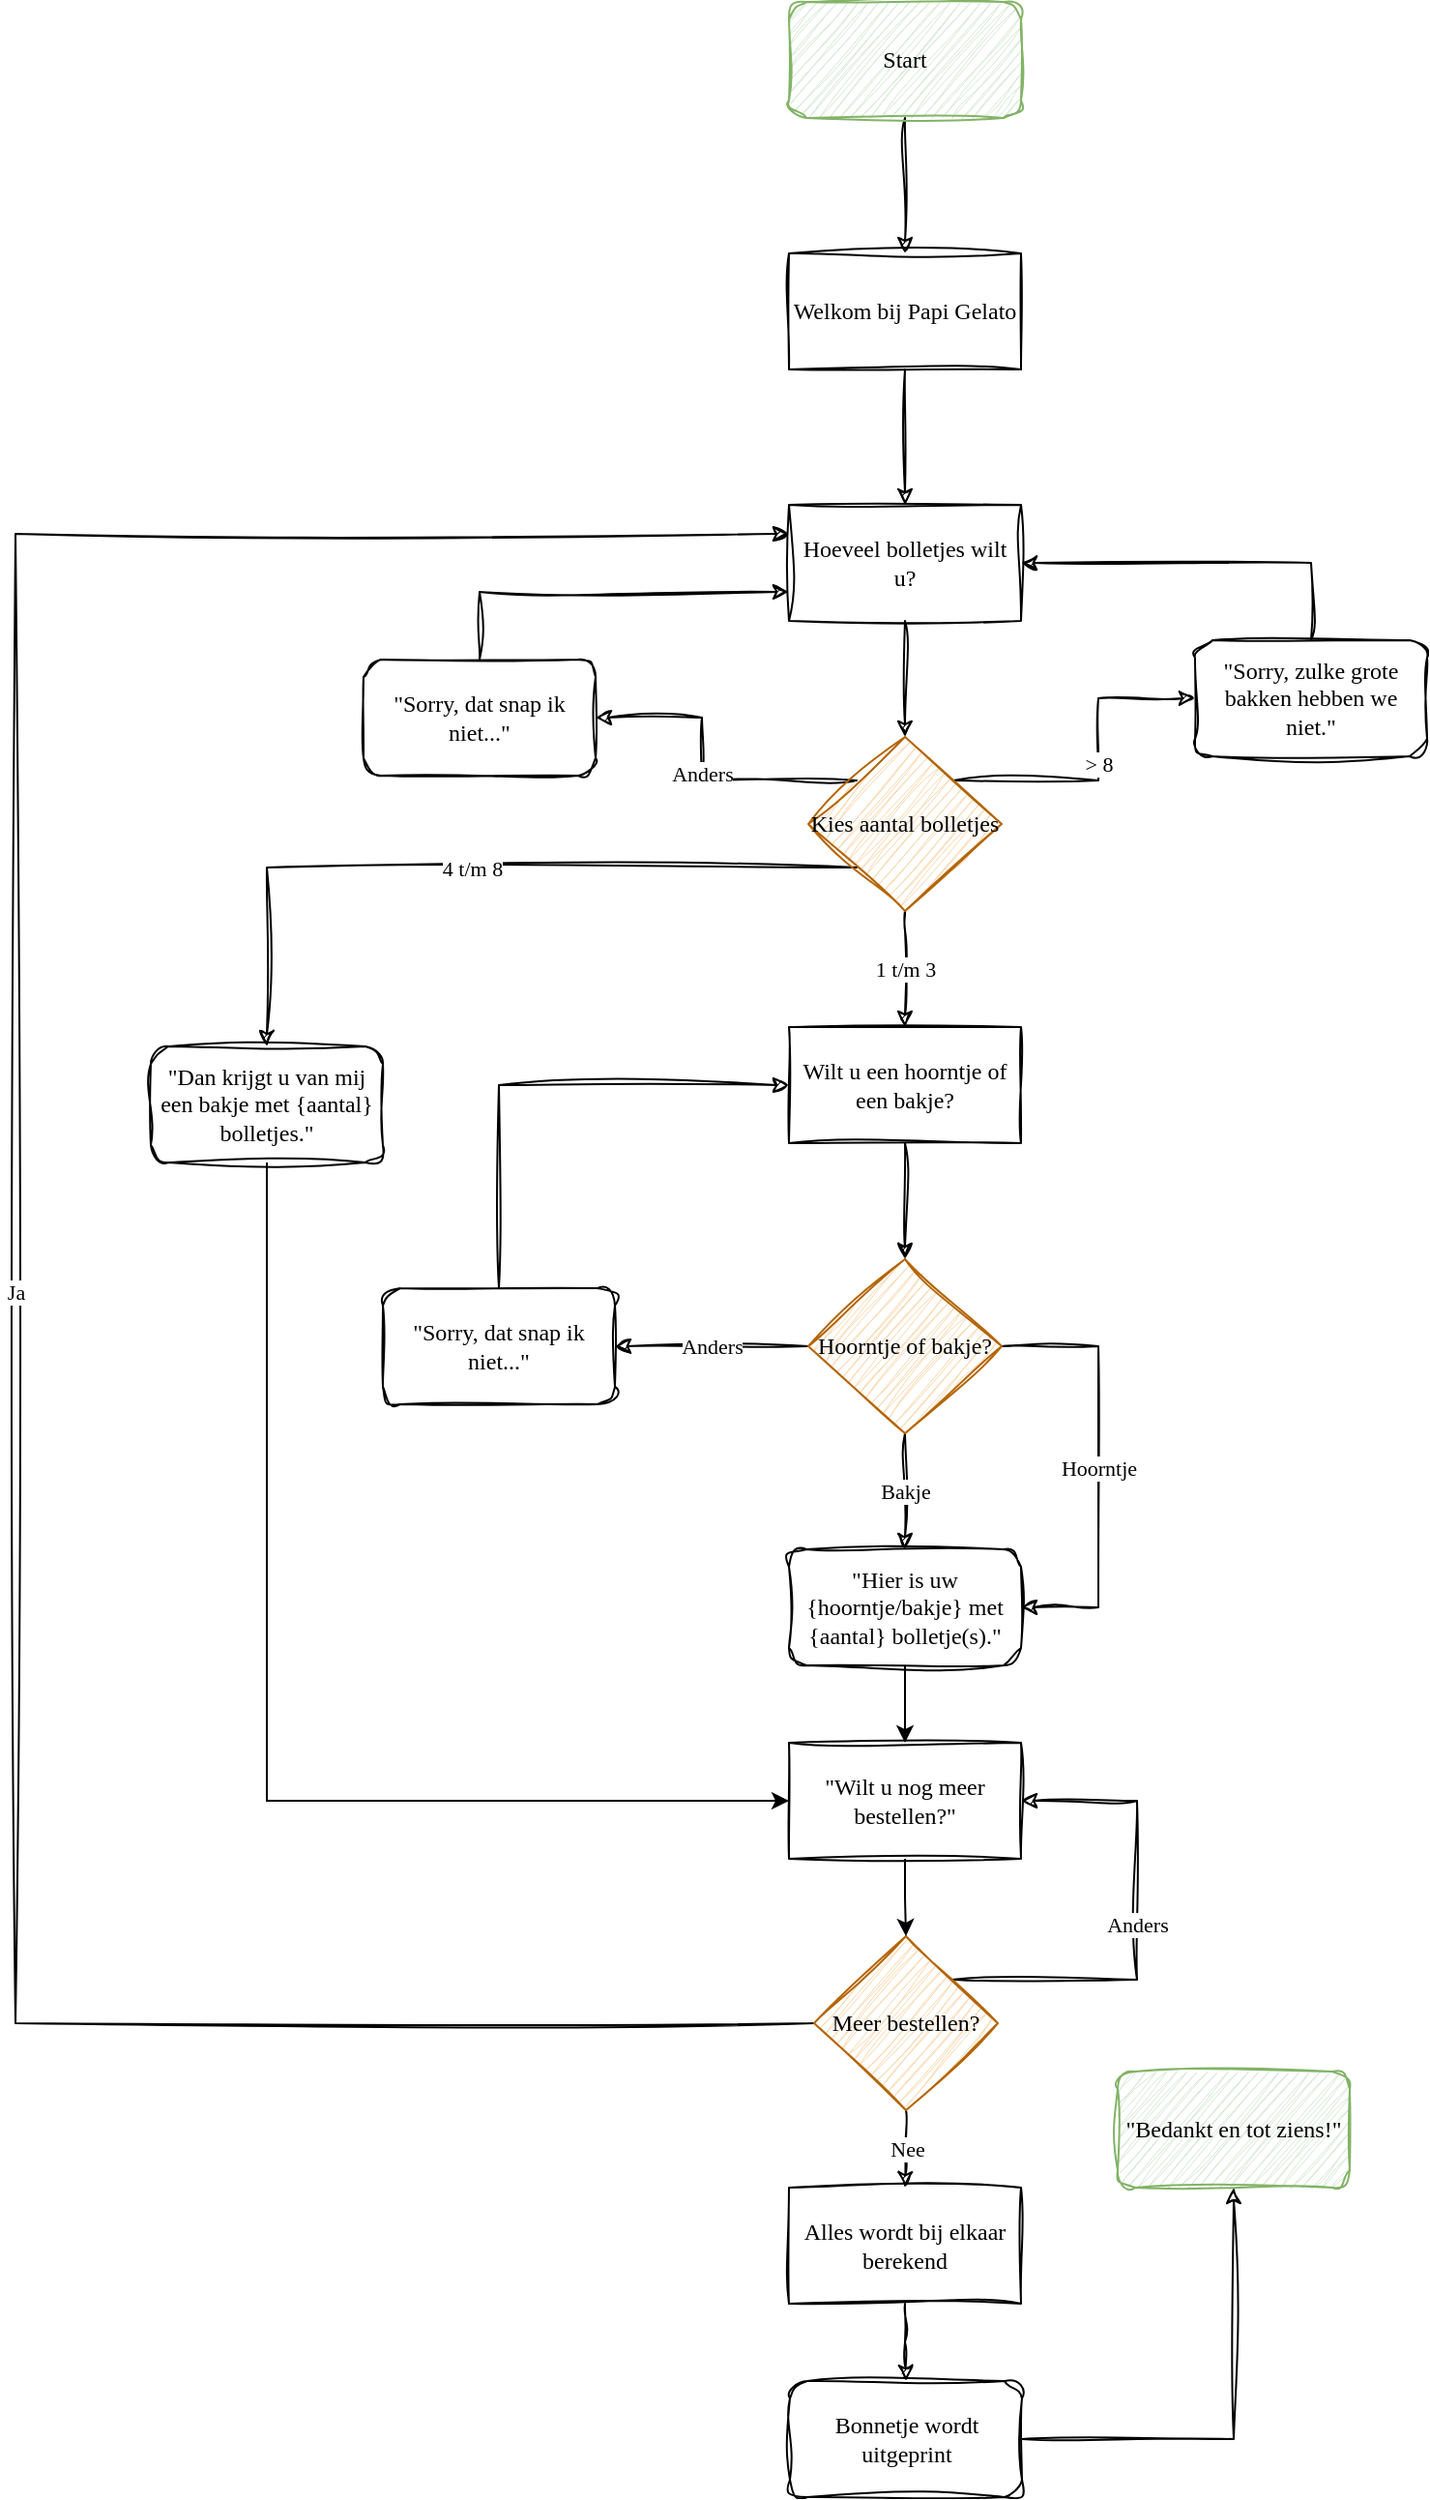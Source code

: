 <mxfile version="25.0.1">
  <diagram name="Pagina-1" id="o8SB5Iup6SPwX9aD0dav">
    <mxGraphModel dx="1042" dy="565" grid="1" gridSize="10" guides="1" tooltips="1" connect="1" arrows="1" fold="1" page="1" pageScale="1" pageWidth="1920" pageHeight="1200" math="0" shadow="0">
      <root>
        <mxCell id="0" />
        <mxCell id="1" parent="0" />
        <mxCell id="pbiHoTIueWZ6qJaHBMEw-3" style="edgeStyle=orthogonalEdgeStyle;rounded=0;orthogonalLoop=1;jettySize=auto;html=1;exitX=0.5;exitY=1;exitDx=0;exitDy=0;entryX=0.5;entryY=0;entryDx=0;entryDy=0;sketch=1;curveFitting=1;jiggle=2;" parent="1" source="pbiHoTIueWZ6qJaHBMEw-1" target="pbiHoTIueWZ6qJaHBMEw-2" edge="1">
          <mxGeometry relative="1" as="geometry" />
        </mxCell>
        <mxCell id="pbiHoTIueWZ6qJaHBMEw-1" value="Start" style="rounded=1;whiteSpace=wrap;html=1;fillColor=#d5e8d4;strokeColor=#82b366;sketch=1;curveFitting=1;jiggle=2;fontFamily=Comic Sans MS;" parent="1" vertex="1">
          <mxGeometry x="900" y="10" width="120" height="60" as="geometry" />
        </mxCell>
        <mxCell id="pbiHoTIueWZ6qJaHBMEw-5" style="edgeStyle=orthogonalEdgeStyle;rounded=0;orthogonalLoop=1;jettySize=auto;html=1;exitX=0.5;exitY=1;exitDx=0;exitDy=0;entryX=0.5;entryY=0;entryDx=0;entryDy=0;sketch=1;curveFitting=1;jiggle=2;" parent="1" source="pbiHoTIueWZ6qJaHBMEw-2" target="pbiHoTIueWZ6qJaHBMEw-4" edge="1">
          <mxGeometry relative="1" as="geometry" />
        </mxCell>
        <mxCell id="pbiHoTIueWZ6qJaHBMEw-2" value="Welkom bij Papi Gelato" style="rounded=0;whiteSpace=wrap;html=1;fillColor=none;sketch=1;curveFitting=1;jiggle=2;fontFamily=Comic Sans MS;" parent="1" vertex="1">
          <mxGeometry x="900" y="140" width="120" height="60" as="geometry" />
        </mxCell>
        <mxCell id="pbiHoTIueWZ6qJaHBMEw-7" style="edgeStyle=orthogonalEdgeStyle;rounded=0;orthogonalLoop=1;jettySize=auto;html=1;exitX=0.5;exitY=1;exitDx=0;exitDy=0;entryX=0.5;entryY=0;entryDx=0;entryDy=0;sketch=1;curveFitting=1;jiggle=2;" parent="1" source="pbiHoTIueWZ6qJaHBMEw-4" target="pbiHoTIueWZ6qJaHBMEw-6" edge="1">
          <mxGeometry relative="1" as="geometry" />
        </mxCell>
        <mxCell id="pbiHoTIueWZ6qJaHBMEw-4" value="Hoeveel bolletjes wilt u?" style="rounded=0;whiteSpace=wrap;html=1;fillColor=none;sketch=1;curveFitting=1;jiggle=2;fontFamily=Comic Sans MS;" parent="1" vertex="1">
          <mxGeometry x="900" y="270" width="120" height="60" as="geometry" />
        </mxCell>
        <mxCell id="pbiHoTIueWZ6qJaHBMEw-9" value="1 t/m 3" style="edgeStyle=orthogonalEdgeStyle;rounded=0;orthogonalLoop=1;jettySize=auto;html=1;exitX=0.5;exitY=1;exitDx=0;exitDy=0;entryX=0.5;entryY=0;entryDx=0;entryDy=0;fontFamily=Comic Sans MS;sketch=1;curveFitting=1;jiggle=2;" parent="1" source="pbiHoTIueWZ6qJaHBMEw-6" target="pbiHoTIueWZ6qJaHBMEw-8" edge="1">
          <mxGeometry relative="1" as="geometry">
            <Array as="points">
              <mxPoint x="960" y="490" />
              <mxPoint x="960" y="490" />
            </Array>
          </mxGeometry>
        </mxCell>
        <mxCell id="pbiHoTIueWZ6qJaHBMEw-16" value="&amp;gt; 8" style="edgeStyle=orthogonalEdgeStyle;rounded=0;orthogonalLoop=1;jettySize=auto;html=1;exitX=1;exitY=0;exitDx=0;exitDy=0;entryX=0;entryY=0.5;entryDx=0;entryDy=0;sketch=1;curveFitting=1;jiggle=2;fontFamily=Comic Sans MS;" parent="1" source="pbiHoTIueWZ6qJaHBMEw-6" target="pbiHoTIueWZ6qJaHBMEw-15" edge="1">
          <mxGeometry relative="1" as="geometry" />
        </mxCell>
        <mxCell id="pbiHoTIueWZ6qJaHBMEw-37" value="Anders" style="edgeStyle=orthogonalEdgeStyle;rounded=0;orthogonalLoop=1;jettySize=auto;html=1;exitX=0;exitY=0;exitDx=0;exitDy=0;entryX=1;entryY=0.5;entryDx=0;entryDy=0;fontFamily=Comic Sans MS;sketch=1;curveFitting=1;jiggle=2;" parent="1" source="pbiHoTIueWZ6qJaHBMEw-6" target="pbiHoTIueWZ6qJaHBMEw-21" edge="1">
          <mxGeometry relative="1" as="geometry" />
        </mxCell>
        <mxCell id="TuK_LcdwhqyAIoseYK0I-1" value="4 t/m 8" style="edgeStyle=orthogonalEdgeStyle;rounded=0;orthogonalLoop=1;jettySize=auto;html=1;exitX=0;exitY=1;exitDx=0;exitDy=0;entryX=0.5;entryY=0;entryDx=0;entryDy=0;sketch=1;curveFitting=1;jiggle=2;fontFamily=Comic Sans MS;" parent="1" source="pbiHoTIueWZ6qJaHBMEw-6" target="pbiHoTIueWZ6qJaHBMEw-12" edge="1">
          <mxGeometry relative="1" as="geometry" />
        </mxCell>
        <mxCell id="pbiHoTIueWZ6qJaHBMEw-6" value="Kies aantal bolletjes" style="rhombus;whiteSpace=wrap;html=1;fillColor=#fad7ac;sketch=1;curveFitting=1;jiggle=2;strokeColor=#b46504;fontFamily=Comic Sans MS;" parent="1" vertex="1">
          <mxGeometry x="910" y="390" width="100" height="90" as="geometry" />
        </mxCell>
        <mxCell id="pbiHoTIueWZ6qJaHBMEw-11" style="edgeStyle=orthogonalEdgeStyle;rounded=0;orthogonalLoop=1;jettySize=auto;html=1;exitX=0.5;exitY=1;exitDx=0;exitDy=0;entryX=0.5;entryY=0;entryDx=0;entryDy=0;sketch=1;curveFitting=1;jiggle=2;" parent="1" source="pbiHoTIueWZ6qJaHBMEw-8" target="pbiHoTIueWZ6qJaHBMEw-10" edge="1">
          <mxGeometry relative="1" as="geometry" />
        </mxCell>
        <mxCell id="pbiHoTIueWZ6qJaHBMEw-8" value="Wilt u een hoorntje of een bakje?" style="rounded=0;whiteSpace=wrap;html=1;fillColor=none;sketch=1;curveFitting=1;jiggle=2;fontFamily=Comic Sans MS;" parent="1" vertex="1">
          <mxGeometry x="900" y="540" width="120" height="60" as="geometry" />
        </mxCell>
        <mxCell id="pbiHoTIueWZ6qJaHBMEw-28" value="Bakje" style="edgeStyle=orthogonalEdgeStyle;rounded=0;orthogonalLoop=1;jettySize=auto;html=1;exitX=0.5;exitY=1;exitDx=0;exitDy=0;entryX=0.5;entryY=0;entryDx=0;entryDy=0;fontFamily=Comic Sans MS;sketch=1;curveFitting=1;jiggle=2;" parent="1" source="pbiHoTIueWZ6qJaHBMEw-10" target="pbiHoTIueWZ6qJaHBMEw-24" edge="1">
          <mxGeometry relative="1" as="geometry" />
        </mxCell>
        <mxCell id="pbiHoTIueWZ6qJaHBMEw-29" value="Hoorntje" style="edgeStyle=orthogonalEdgeStyle;rounded=0;orthogonalLoop=1;jettySize=auto;html=1;exitX=1;exitY=0.5;exitDx=0;exitDy=0;entryX=1;entryY=0.5;entryDx=0;entryDy=0;sketch=1;curveFitting=1;jiggle=2;fontFamily=Comic Sans MS;" parent="1" source="pbiHoTIueWZ6qJaHBMEw-10" target="pbiHoTIueWZ6qJaHBMEw-24" edge="1">
          <mxGeometry relative="1" as="geometry">
            <Array as="points">
              <mxPoint x="1060" y="705" />
              <mxPoint x="1060" y="840" />
            </Array>
          </mxGeometry>
        </mxCell>
        <mxCell id="pbiHoTIueWZ6qJaHBMEw-32" value="Anders" style="edgeStyle=orthogonalEdgeStyle;rounded=0;orthogonalLoop=1;jettySize=auto;html=1;exitX=0;exitY=0.5;exitDx=0;exitDy=0;entryX=1;entryY=0.5;entryDx=0;entryDy=0;sketch=1;curveFitting=1;jiggle=2;fontFamily=Comic Sans MS;" parent="1" source="pbiHoTIueWZ6qJaHBMEw-10" target="pbiHoTIueWZ6qJaHBMEw-31" edge="1">
          <mxGeometry relative="1" as="geometry" />
        </mxCell>
        <mxCell id="pbiHoTIueWZ6qJaHBMEw-10" value="Hoorntje of bakje?" style="rhombus;whiteSpace=wrap;html=1;fillColor=#fad7ac;sketch=1;curveFitting=1;jiggle=2;fontFamily=Comic Sans MS;strokeColor=#b46504;" parent="1" vertex="1">
          <mxGeometry x="910" y="660" width="100" height="90" as="geometry" />
        </mxCell>
        <mxCell id="TuK_LcdwhqyAIoseYK0I-2" style="edgeStyle=orthogonalEdgeStyle;rounded=0;orthogonalLoop=1;jettySize=auto;html=1;exitX=0.5;exitY=1;exitDx=0;exitDy=0;entryX=0;entryY=0.5;entryDx=0;entryDy=0;" parent="1" source="pbiHoTIueWZ6qJaHBMEw-12" target="pbiHoTIueWZ6qJaHBMEw-48" edge="1">
          <mxGeometry relative="1" as="geometry" />
        </mxCell>
        <mxCell id="pbiHoTIueWZ6qJaHBMEw-12" value="&quot;Dan krijgt u van mij een bakje met {aantal} bolletjes.&quot;" style="rounded=1;whiteSpace=wrap;html=1;sketch=1;curveFitting=1;jiggle=2;fillColor=none;fontFamily=Comic Sans MS;" parent="1" vertex="1">
          <mxGeometry x="570" y="550" width="120" height="60" as="geometry" />
        </mxCell>
        <mxCell id="pbiHoTIueWZ6qJaHBMEw-18" style="edgeStyle=orthogonalEdgeStyle;rounded=0;orthogonalLoop=1;jettySize=auto;html=1;exitX=0.5;exitY=0;exitDx=0;exitDy=0;entryX=1;entryY=0.5;entryDx=0;entryDy=0;sketch=1;curveFitting=1;jiggle=2;" parent="1" source="pbiHoTIueWZ6qJaHBMEw-15" target="pbiHoTIueWZ6qJaHBMEw-4" edge="1">
          <mxGeometry relative="1" as="geometry" />
        </mxCell>
        <mxCell id="pbiHoTIueWZ6qJaHBMEw-15" value="&quot;Sorry, zulke grote bakken hebben we niet.&quot;" style="rounded=1;whiteSpace=wrap;html=1;fillColor=none;sketch=1;curveFitting=1;jiggle=2;fontFamily=Comic Sans MS;" parent="1" vertex="1">
          <mxGeometry x="1110" y="340" width="120" height="60" as="geometry" />
        </mxCell>
        <mxCell id="pbiHoTIueWZ6qJaHBMEw-36" style="edgeStyle=orthogonalEdgeStyle;rounded=0;orthogonalLoop=1;jettySize=auto;html=1;exitX=0.5;exitY=0;exitDx=0;exitDy=0;entryX=0;entryY=0.75;entryDx=0;entryDy=0;sketch=1;curveFitting=1;jiggle=2;" parent="1" source="pbiHoTIueWZ6qJaHBMEw-21" target="pbiHoTIueWZ6qJaHBMEw-4" edge="1">
          <mxGeometry relative="1" as="geometry" />
        </mxCell>
        <mxCell id="pbiHoTIueWZ6qJaHBMEw-21" value="&quot;Sorry, dat snap ik niet...&quot;" style="rounded=1;whiteSpace=wrap;html=1;fontFamily=Comic Sans MS;fillColor=none;sketch=1;curveFitting=1;jiggle=2;" parent="1" vertex="1">
          <mxGeometry x="680" y="350" width="120" height="60" as="geometry" />
        </mxCell>
        <mxCell id="pbiHoTIueWZ6qJaHBMEw-52" style="edgeStyle=orthogonalEdgeStyle;rounded=0;orthogonalLoop=1;jettySize=auto;html=1;exitX=0.5;exitY=1;exitDx=0;exitDy=0;entryX=0.5;entryY=0;entryDx=0;entryDy=0;" parent="1" source="pbiHoTIueWZ6qJaHBMEw-24" target="pbiHoTIueWZ6qJaHBMEw-48" edge="1">
          <mxGeometry relative="1" as="geometry" />
        </mxCell>
        <mxCell id="pbiHoTIueWZ6qJaHBMEw-24" value="&quot;Hier is uw {hoorntje/bakje} met {aantal} bolletje(s).&quot;" style="rounded=1;whiteSpace=wrap;html=1;fillColor=none;sketch=1;curveFitting=1;jiggle=2;fontFamily=Comic Sans MS;" parent="1" vertex="1">
          <mxGeometry x="900" y="810" width="120" height="60" as="geometry" />
        </mxCell>
        <mxCell id="pbiHoTIueWZ6qJaHBMEw-33" style="edgeStyle=orthogonalEdgeStyle;rounded=0;orthogonalLoop=1;jettySize=auto;html=1;exitX=0.5;exitY=0;exitDx=0;exitDy=0;entryX=0;entryY=0.5;entryDx=0;entryDy=0;sketch=1;curveFitting=1;jiggle=2;" parent="1" source="pbiHoTIueWZ6qJaHBMEw-31" target="pbiHoTIueWZ6qJaHBMEw-8" edge="1">
          <mxGeometry relative="1" as="geometry" />
        </mxCell>
        <mxCell id="pbiHoTIueWZ6qJaHBMEw-31" value="&quot;Sorry, dat snap ik niet...&quot;" style="rounded=1;whiteSpace=wrap;html=1;fillColor=none;sketch=1;curveFitting=1;jiggle=2;fontFamily=Comic Sans MS;" parent="1" vertex="1">
          <mxGeometry x="690" y="675" width="120" height="60" as="geometry" />
        </mxCell>
        <mxCell id="pbiHoTIueWZ6qJaHBMEw-53" value="Ja" style="edgeStyle=orthogonalEdgeStyle;rounded=0;orthogonalLoop=1;jettySize=auto;html=1;exitX=0;exitY=0.5;exitDx=0;exitDy=0;entryX=0;entryY=0.25;entryDx=0;entryDy=0;sketch=1;curveFitting=1;jiggle=2;fontFamily=Comic Sans MS;" parent="1" source="pbiHoTIueWZ6qJaHBMEw-34" target="pbiHoTIueWZ6qJaHBMEw-4" edge="1">
          <mxGeometry relative="1" as="geometry">
            <Array as="points">
              <mxPoint x="500" y="1055" />
              <mxPoint x="500" y="285" />
            </Array>
          </mxGeometry>
        </mxCell>
        <mxCell id="pbiHoTIueWZ6qJaHBMEw-55" value="Anders" style="edgeStyle=orthogonalEdgeStyle;rounded=0;orthogonalLoop=1;jettySize=auto;html=1;exitX=1;exitY=0;exitDx=0;exitDy=0;entryX=1;entryY=0.5;entryDx=0;entryDy=0;sketch=1;curveFitting=1;jiggle=2;fontFamily=Comic Sans MS;" parent="1" source="pbiHoTIueWZ6qJaHBMEw-34" target="pbiHoTIueWZ6qJaHBMEw-48" edge="1">
          <mxGeometry relative="1" as="geometry">
            <Array as="points">
              <mxPoint x="1080" y="1032" />
              <mxPoint x="1080" y="940" />
            </Array>
          </mxGeometry>
        </mxCell>
        <mxCell id="aiyrUGEM9KCyfMPsP08Q-3" value="Nee" style="edgeStyle=orthogonalEdgeStyle;rounded=0;orthogonalLoop=1;jettySize=auto;html=1;exitX=0.5;exitY=1;exitDx=0;exitDy=0;entryX=0.5;entryY=0;entryDx=0;entryDy=0;sketch=1;curveFitting=1;jiggle=2;fontFamily=Comic Sans MS;" edge="1" parent="1" source="pbiHoTIueWZ6qJaHBMEw-34" target="aiyrUGEM9KCyfMPsP08Q-1">
          <mxGeometry x="-0.012" relative="1" as="geometry">
            <mxPoint as="offset" />
          </mxGeometry>
        </mxCell>
        <mxCell id="pbiHoTIueWZ6qJaHBMEw-34" value="Meer bestellen?" style="rhombus;whiteSpace=wrap;html=1;fontFamily=Comic Sans MS;fillColor=#fad7ac;strokeColor=#b46504;shadow=0;rounded=0;sketch=1;curveFitting=1;jiggle=2;" parent="1" vertex="1">
          <mxGeometry x="913" y="1010" width="95" height="90" as="geometry" />
        </mxCell>
        <mxCell id="pbiHoTIueWZ6qJaHBMEw-39" value="&quot;Bedankt en tot ziens!&quot;" style="rounded=1;whiteSpace=wrap;html=1;fillColor=#d5e8d4;fontFamily=Comic Sans MS;strokeColor=#82b366;sketch=1;curveFitting=1;jiggle=2;" parent="1" vertex="1">
          <mxGeometry x="1070" y="1080" width="120" height="60" as="geometry" />
        </mxCell>
        <mxCell id="pbiHoTIueWZ6qJaHBMEw-51" style="edgeStyle=orthogonalEdgeStyle;rounded=0;orthogonalLoop=1;jettySize=auto;html=1;exitX=0.5;exitY=1;exitDx=0;exitDy=0;entryX=0.5;entryY=0;entryDx=0;entryDy=0;" parent="1" source="pbiHoTIueWZ6qJaHBMEw-48" target="pbiHoTIueWZ6qJaHBMEw-34" edge="1">
          <mxGeometry relative="1" as="geometry" />
        </mxCell>
        <mxCell id="pbiHoTIueWZ6qJaHBMEw-48" value="&quot;Wilt u nog meer bestellen?&quot;" style="rounded=0;whiteSpace=wrap;html=1;fontFamily=Comic Sans MS;fillColor=none;sketch=1;curveFitting=1;jiggle=2;" parent="1" vertex="1">
          <mxGeometry x="900" y="910" width="120" height="60" as="geometry" />
        </mxCell>
        <mxCell id="aiyrUGEM9KCyfMPsP08Q-4" style="edgeStyle=orthogonalEdgeStyle;rounded=0;orthogonalLoop=1;jettySize=auto;html=1;exitX=0.5;exitY=1;exitDx=0;exitDy=0;entryX=0.5;entryY=0;entryDx=0;entryDy=0;sketch=1;curveFitting=1;jiggle=2;" edge="1" parent="1" source="aiyrUGEM9KCyfMPsP08Q-1" target="aiyrUGEM9KCyfMPsP08Q-2">
          <mxGeometry relative="1" as="geometry" />
        </mxCell>
        <mxCell id="aiyrUGEM9KCyfMPsP08Q-1" value="Alles wordt bij elkaar berekend" style="rounded=0;whiteSpace=wrap;html=1;fillColor=none;sketch=1;curveFitting=1;jiggle=2;fontFamily=Comic Sans MS;" vertex="1" parent="1">
          <mxGeometry x="900" y="1140" width="120" height="60" as="geometry" />
        </mxCell>
        <mxCell id="aiyrUGEM9KCyfMPsP08Q-5" style="edgeStyle=orthogonalEdgeStyle;rounded=0;orthogonalLoop=1;jettySize=auto;html=1;exitX=1;exitY=0.5;exitDx=0;exitDy=0;entryX=0.5;entryY=1;entryDx=0;entryDy=0;sketch=1;curveFitting=1;jiggle=2;" edge="1" parent="1" source="aiyrUGEM9KCyfMPsP08Q-2" target="pbiHoTIueWZ6qJaHBMEw-39">
          <mxGeometry relative="1" as="geometry" />
        </mxCell>
        <mxCell id="aiyrUGEM9KCyfMPsP08Q-2" value="Bonnetje wordt uitgeprint" style="rounded=1;whiteSpace=wrap;html=1;fillColor=none;sketch=1;curveFitting=1;jiggle=2;fontFamily=Comic Sans MS;" vertex="1" parent="1">
          <mxGeometry x="900.5" y="1240" width="120" height="60" as="geometry" />
        </mxCell>
      </root>
    </mxGraphModel>
  </diagram>
</mxfile>

